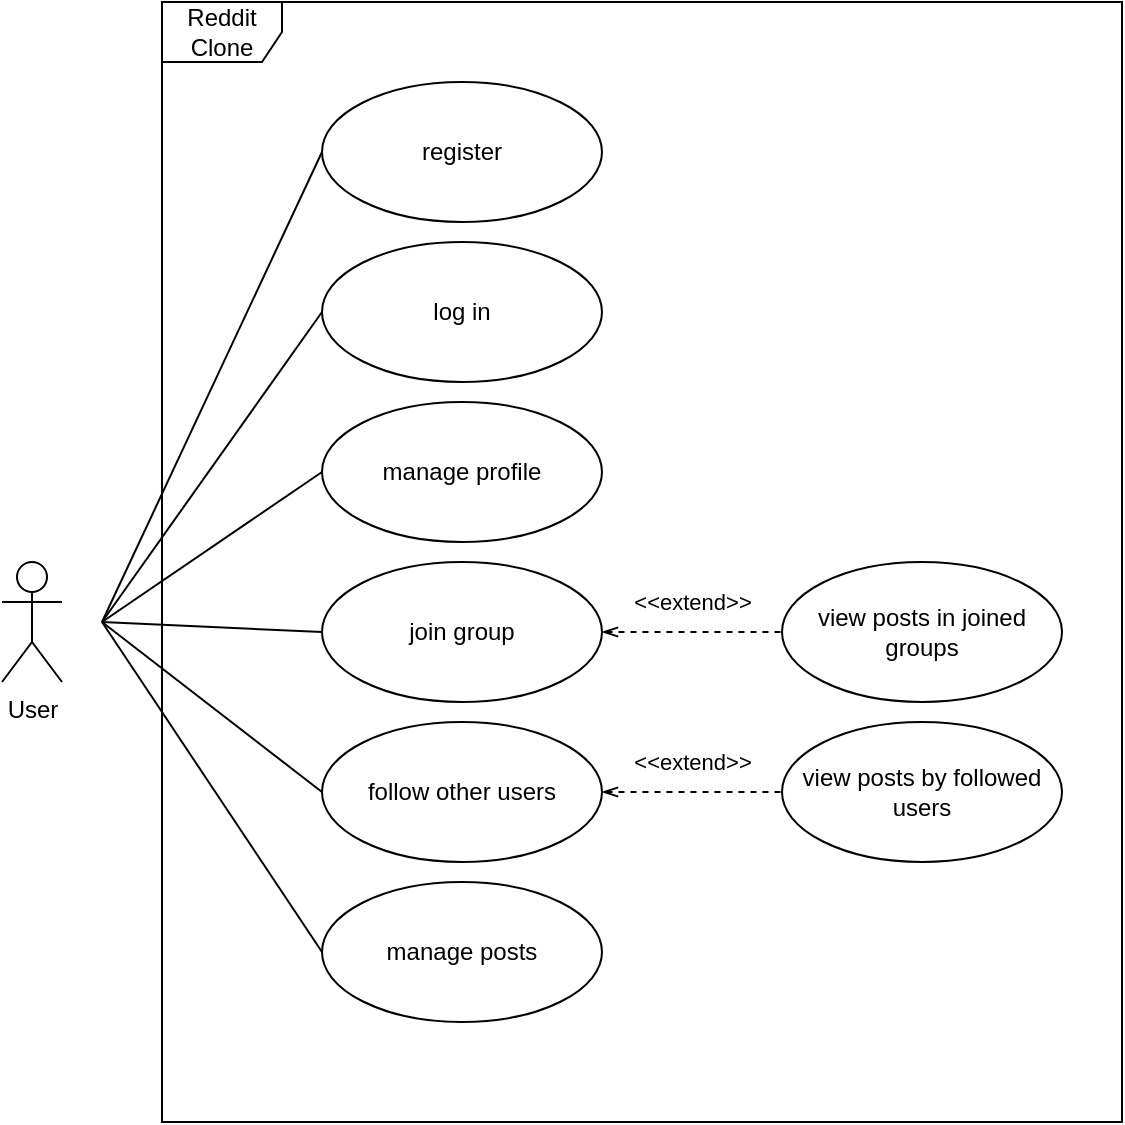<mxfile version="13.6.2" type="device"><diagram id="Wkk7DeNSKsB_FCW38-Cn" name="Page-1"><mxGraphModel dx="1422" dy="822" grid="1" gridSize="10" guides="1" tooltips="1" connect="1" arrows="1" fold="1" page="1" pageScale="1" pageWidth="850" pageHeight="1100" math="0" shadow="0"><root><mxCell id="0"/><mxCell id="1" parent="0"/><mxCell id="etEkhGgfChO2mw2VBzn1-2" value="Reddit Clone" style="shape=umlFrame;whiteSpace=wrap;html=1;" vertex="1" parent="1"><mxGeometry x="160" y="40" width="480" height="560" as="geometry"/></mxCell><mxCell id="etEkhGgfChO2mw2VBzn1-1" value="User" style="shape=umlActor;verticalLabelPosition=bottom;verticalAlign=top;html=1;" vertex="1" parent="1"><mxGeometry x="80" y="320" width="30" height="60" as="geometry"/></mxCell><mxCell id="etEkhGgfChO2mw2VBzn1-24" style="edgeStyle=none;rounded=0;orthogonalLoop=1;jettySize=auto;html=1;exitX=0;exitY=0.5;exitDx=0;exitDy=0;startArrow=none;startFill=0;endArrow=none;endFill=0;" edge="1" parent="1" source="etEkhGgfChO2mw2VBzn1-3"><mxGeometry relative="1" as="geometry"><mxPoint x="130" y="350" as="targetPoint"/></mxGeometry></mxCell><mxCell id="etEkhGgfChO2mw2VBzn1-3" value="log in" style="ellipse;whiteSpace=wrap;html=1;" vertex="1" parent="1"><mxGeometry x="240" y="160" width="140" height="70" as="geometry"/></mxCell><mxCell id="etEkhGgfChO2mw2VBzn1-23" style="rounded=0;orthogonalLoop=1;jettySize=auto;html=1;exitX=0;exitY=0.5;exitDx=0;exitDy=0;startArrow=none;startFill=0;endArrow=none;endFill=0;" edge="1" parent="1" source="etEkhGgfChO2mw2VBzn1-4"><mxGeometry relative="1" as="geometry"><mxPoint x="130" y="350" as="targetPoint"/></mxGeometry></mxCell><mxCell id="etEkhGgfChO2mw2VBzn1-4" value="register" style="ellipse;whiteSpace=wrap;html=1;" vertex="1" parent="1"><mxGeometry x="240" y="80" width="140" height="70" as="geometry"/></mxCell><mxCell id="etEkhGgfChO2mw2VBzn1-19" style="edgeStyle=orthogonalEdgeStyle;rounded=0;orthogonalLoop=1;jettySize=auto;html=1;exitX=1;exitY=0.5;exitDx=0;exitDy=0;endArrow=none;endFill=0;dashed=1;startArrow=openThin;startFill=0;" edge="1" parent="1" source="etEkhGgfChO2mw2VBzn1-5" target="etEkhGgfChO2mw2VBzn1-18"><mxGeometry relative="1" as="geometry"/></mxCell><mxCell id="etEkhGgfChO2mw2VBzn1-22" value="&amp;lt;&amp;lt;extend&amp;gt;&amp;gt;" style="edgeLabel;html=1;align=center;verticalAlign=middle;resizable=0;points=[];" vertex="1" connectable="0" parent="etEkhGgfChO2mw2VBzn1-19"><mxGeometry x="-0.204" y="-2" relative="1" as="geometry"><mxPoint x="9" y="-17" as="offset"/></mxGeometry></mxCell><mxCell id="etEkhGgfChO2mw2VBzn1-27" style="edgeStyle=none;rounded=0;orthogonalLoop=1;jettySize=auto;html=1;exitX=0;exitY=0.5;exitDx=0;exitDy=0;startArrow=none;startFill=0;endArrow=none;endFill=0;" edge="1" parent="1" source="etEkhGgfChO2mw2VBzn1-5"><mxGeometry relative="1" as="geometry"><mxPoint x="130" y="350" as="targetPoint"/></mxGeometry></mxCell><mxCell id="etEkhGgfChO2mw2VBzn1-5" value="follow other users" style="ellipse;whiteSpace=wrap;html=1;" vertex="1" parent="1"><mxGeometry x="240" y="400" width="140" height="70" as="geometry"/></mxCell><mxCell id="etEkhGgfChO2mw2VBzn1-28" style="edgeStyle=none;rounded=0;orthogonalLoop=1;jettySize=auto;html=1;exitX=0;exitY=0.5;exitDx=0;exitDy=0;startArrow=none;startFill=0;endArrow=none;endFill=0;" edge="1" parent="1" source="etEkhGgfChO2mw2VBzn1-6"><mxGeometry relative="1" as="geometry"><mxPoint x="130" y="350" as="targetPoint"/></mxGeometry></mxCell><mxCell id="etEkhGgfChO2mw2VBzn1-6" value="manage posts" style="ellipse;whiteSpace=wrap;html=1;" vertex="1" parent="1"><mxGeometry x="240" y="480" width="140" height="70" as="geometry"/></mxCell><mxCell id="etEkhGgfChO2mw2VBzn1-25" style="edgeStyle=none;rounded=0;orthogonalLoop=1;jettySize=auto;html=1;exitX=0;exitY=0.5;exitDx=0;exitDy=0;startArrow=none;startFill=0;endArrow=none;endFill=0;" edge="1" parent="1" source="etEkhGgfChO2mw2VBzn1-8"><mxGeometry relative="1" as="geometry"><mxPoint x="130" y="350" as="targetPoint"/></mxGeometry></mxCell><mxCell id="etEkhGgfChO2mw2VBzn1-8" value="manage profile" style="ellipse;whiteSpace=wrap;html=1;" vertex="1" parent="1"><mxGeometry x="240" y="240" width="140" height="70" as="geometry"/></mxCell><mxCell id="etEkhGgfChO2mw2VBzn1-20" style="edgeStyle=orthogonalEdgeStyle;rounded=0;orthogonalLoop=1;jettySize=auto;html=1;exitX=1;exitY=0.5;exitDx=0;exitDy=0;endArrow=none;endFill=0;startArrow=openThin;startFill=0;dashed=1;" edge="1" parent="1" source="etEkhGgfChO2mw2VBzn1-9" target="etEkhGgfChO2mw2VBzn1-17"><mxGeometry relative="1" as="geometry"/></mxCell><mxCell id="etEkhGgfChO2mw2VBzn1-21" value="&amp;lt;&amp;lt;extend&amp;gt;&amp;gt;" style="edgeLabel;html=1;align=center;verticalAlign=middle;resizable=0;points=[];" vertex="1" connectable="0" parent="etEkhGgfChO2mw2VBzn1-20"><mxGeometry x="0.287" y="-1" relative="1" as="geometry"><mxPoint x="-13.0" y="-16" as="offset"/></mxGeometry></mxCell><mxCell id="etEkhGgfChO2mw2VBzn1-26" style="edgeStyle=none;rounded=0;orthogonalLoop=1;jettySize=auto;html=1;exitX=0;exitY=0.5;exitDx=0;exitDy=0;startArrow=none;startFill=0;endArrow=none;endFill=0;" edge="1" parent="1" source="etEkhGgfChO2mw2VBzn1-9"><mxGeometry relative="1" as="geometry"><mxPoint x="130" y="350" as="targetPoint"/></mxGeometry></mxCell><mxCell id="etEkhGgfChO2mw2VBzn1-9" value="join group" style="ellipse;whiteSpace=wrap;html=1;" vertex="1" parent="1"><mxGeometry x="240" y="320" width="140" height="70" as="geometry"/></mxCell><mxCell id="etEkhGgfChO2mw2VBzn1-17" value="view posts in joined groups" style="ellipse;whiteSpace=wrap;html=1;" vertex="1" parent="1"><mxGeometry x="470" y="320" width="140" height="70" as="geometry"/></mxCell><mxCell id="etEkhGgfChO2mw2VBzn1-18" value="view posts by followed users" style="ellipse;whiteSpace=wrap;html=1;" vertex="1" parent="1"><mxGeometry x="470" y="400" width="140" height="70" as="geometry"/></mxCell></root></mxGraphModel></diagram></mxfile>